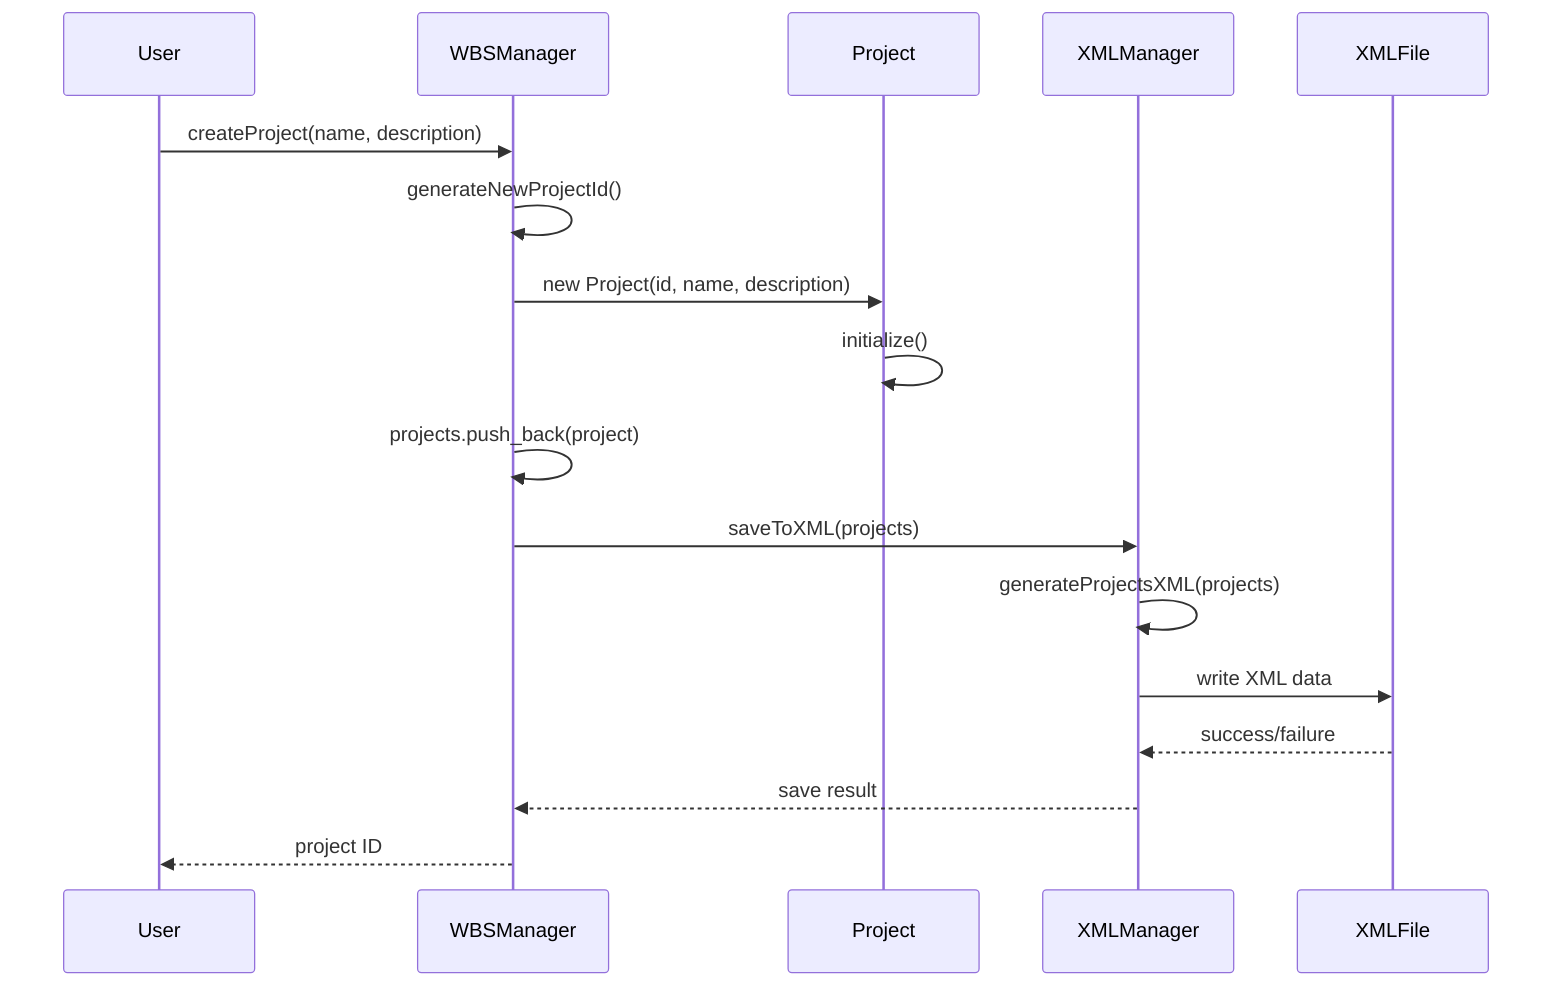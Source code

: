 sequenceDiagram
    participant User
    participant WBSManager
    participant Project
    participant XMLManager
    participant XMLFile
    
    User->>WBSManager: createProject(name, description)
    WBSManager->>WBSManager: generateNewProjectId()
    WBSManager->>Project: new Project(id, name, description)
    Project->>Project: initialize()
    WBSManager->>WBSManager: projects.push_back(project)
    WBSManager->>XMLManager: saveToXML(projects)
    XMLManager->>XMLManager: generateProjectsXML(projects)
    XMLManager->>XMLFile: write XML data
    XMLFile-->>XMLManager: success/failure
    XMLManager-->>WBSManager: save result
    WBSManager-->>User: project ID